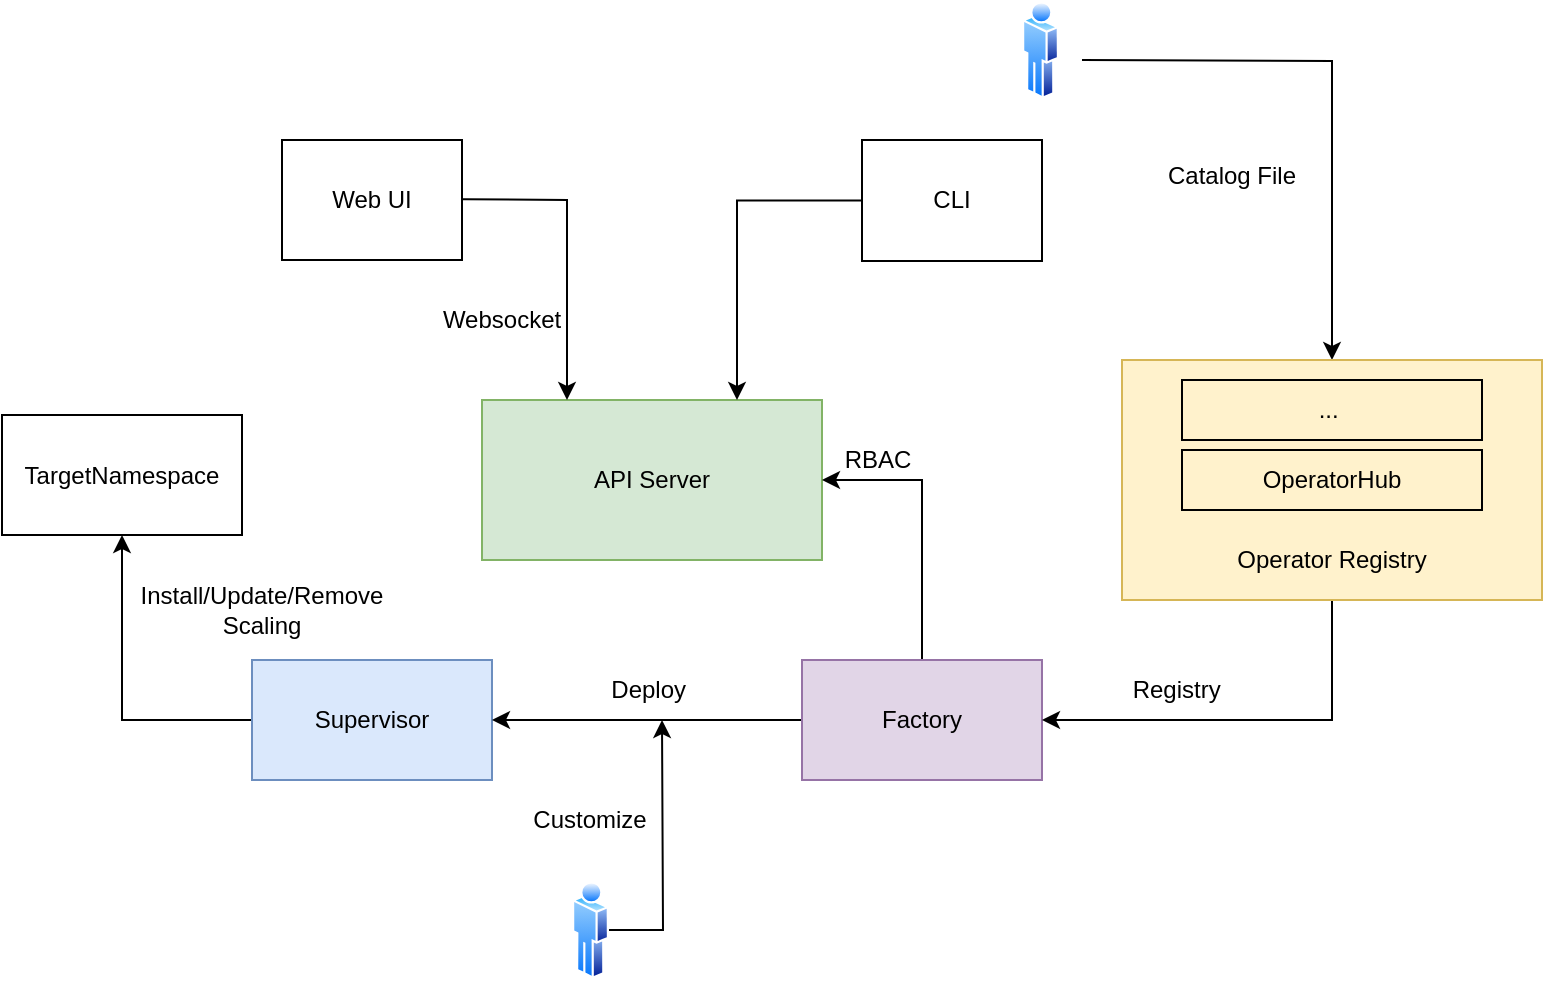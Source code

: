 <mxfile version="13.10.0" type="github">
  <diagram id="vErCu-XSn-gXrVOKf6u0" name="Page-1">
    <mxGraphModel dx="786" dy="491" grid="1" gridSize="10" guides="1" tooltips="1" connect="1" arrows="1" fold="1" page="1" pageScale="1" pageWidth="1169" pageHeight="827" math="0" shadow="0">
      <root>
        <mxCell id="0" />
        <mxCell id="1" parent="0" />
        <mxCell id="kfa0dBnzxTjsRcn_ZWiO-33" style="edgeStyle=orthogonalEdgeStyle;rounded=0;orthogonalLoop=1;jettySize=auto;html=1;" edge="1" parent="1" target="kfa0dBnzxTjsRcn_ZWiO-20">
          <mxGeometry relative="1" as="geometry">
            <mxPoint x="680" y="70" as="sourcePoint" />
          </mxGeometry>
        </mxCell>
        <mxCell id="kfa0dBnzxTjsRcn_ZWiO-1" value="API Server" style="rounded=0;whiteSpace=wrap;html=1;fillColor=#d5e8d4;strokeColor=#82b366;" vertex="1" parent="1">
          <mxGeometry x="380" y="240" width="170" height="80" as="geometry" />
        </mxCell>
        <mxCell id="kfa0dBnzxTjsRcn_ZWiO-7" style="edgeStyle=orthogonalEdgeStyle;rounded=0;orthogonalLoop=1;jettySize=auto;html=1;entryX=0.75;entryY=0;entryDx=0;entryDy=0;" edge="1" parent="1" source="kfa0dBnzxTjsRcn_ZWiO-3" target="kfa0dBnzxTjsRcn_ZWiO-1">
          <mxGeometry relative="1" as="geometry" />
        </mxCell>
        <mxCell id="kfa0dBnzxTjsRcn_ZWiO-3" value="CLI" style="rounded=0;whiteSpace=wrap;html=1;" vertex="1" parent="1">
          <mxGeometry x="570" y="110" width="90" height="60.5" as="geometry" />
        </mxCell>
        <mxCell id="kfa0dBnzxTjsRcn_ZWiO-5" style="edgeStyle=orthogonalEdgeStyle;rounded=0;orthogonalLoop=1;jettySize=auto;html=1;entryX=0.25;entryY=0;entryDx=0;entryDy=0;" edge="1" parent="1" target="kfa0dBnzxTjsRcn_ZWiO-1">
          <mxGeometry relative="1" as="geometry">
            <mxPoint x="350" y="139.5" as="sourcePoint" />
          </mxGeometry>
        </mxCell>
        <mxCell id="kfa0dBnzxTjsRcn_ZWiO-6" value="Web UI" style="rounded=0;whiteSpace=wrap;html=1;" vertex="1" parent="1">
          <mxGeometry x="280" y="110" width="90" height="60" as="geometry" />
        </mxCell>
        <mxCell id="kfa0dBnzxTjsRcn_ZWiO-50" style="edgeStyle=orthogonalEdgeStyle;rounded=0;orthogonalLoop=1;jettySize=auto;html=1;entryX=0.5;entryY=1;entryDx=0;entryDy=0;" edge="1" parent="1" source="kfa0dBnzxTjsRcn_ZWiO-10" target="kfa0dBnzxTjsRcn_ZWiO-53">
          <mxGeometry relative="1" as="geometry">
            <mxPoint x="160" y="350" as="targetPoint" />
          </mxGeometry>
        </mxCell>
        <mxCell id="kfa0dBnzxTjsRcn_ZWiO-10" value="Supervisor" style="rounded=0;whiteSpace=wrap;html=1;fillColor=#dae8fc;strokeColor=#6c8ebf;" vertex="1" parent="1">
          <mxGeometry x="265" y="370" width="120" height="60" as="geometry" />
        </mxCell>
        <mxCell id="kfa0dBnzxTjsRcn_ZWiO-40" style="edgeStyle=orthogonalEdgeStyle;rounded=0;orthogonalLoop=1;jettySize=auto;html=1;entryX=1;entryY=0.5;entryDx=0;entryDy=0;" edge="1" parent="1" source="kfa0dBnzxTjsRcn_ZWiO-11" target="kfa0dBnzxTjsRcn_ZWiO-1">
          <mxGeometry relative="1" as="geometry" />
        </mxCell>
        <mxCell id="kfa0dBnzxTjsRcn_ZWiO-41" style="edgeStyle=orthogonalEdgeStyle;rounded=0;orthogonalLoop=1;jettySize=auto;html=1;" edge="1" parent="1" source="kfa0dBnzxTjsRcn_ZWiO-11" target="kfa0dBnzxTjsRcn_ZWiO-10">
          <mxGeometry relative="1" as="geometry" />
        </mxCell>
        <mxCell id="kfa0dBnzxTjsRcn_ZWiO-11" value="Factory" style="rounded=0;whiteSpace=wrap;html=1;fillColor=#e1d5e7;strokeColor=#9673a6;" vertex="1" parent="1">
          <mxGeometry x="540" y="370" width="120" height="60" as="geometry" />
        </mxCell>
        <mxCell id="kfa0dBnzxTjsRcn_ZWiO-54" style="edgeStyle=orthogonalEdgeStyle;rounded=0;orthogonalLoop=1;jettySize=auto;html=1;exitX=0.5;exitY=1;exitDx=0;exitDy=0;entryX=1;entryY=0.5;entryDx=0;entryDy=0;" edge="1" parent="1" source="kfa0dBnzxTjsRcn_ZWiO-20" target="kfa0dBnzxTjsRcn_ZWiO-11">
          <mxGeometry relative="1" as="geometry" />
        </mxCell>
        <mxCell id="kfa0dBnzxTjsRcn_ZWiO-20" value="" style="rounded=0;whiteSpace=wrap;html=1;align=left;strokeColor=#d6b656;fillColor=#fff2cc;" vertex="1" parent="1">
          <mxGeometry x="700" y="220" width="210" height="120" as="geometry" />
        </mxCell>
        <mxCell id="kfa0dBnzxTjsRcn_ZWiO-28" value="" style="aspect=fixed;perimeter=ellipsePerimeter;html=1;align=center;shadow=0;dashed=0;spacingTop=3;image;image=img/lib/active_directory/user.svg;fillColor=none;" vertex="1" parent="1">
          <mxGeometry x="650" y="40" width="18.5" height="50" as="geometry" />
        </mxCell>
        <mxCell id="kfa0dBnzxTjsRcn_ZWiO-29" value="Catalog File" style="text;html=1;strokeColor=none;fillColor=none;align=center;verticalAlign=middle;whiteSpace=wrap;rounded=0;" vertex="1" parent="1">
          <mxGeometry x="715" y="120" width="80" height="16" as="geometry" />
        </mxCell>
        <mxCell id="kfa0dBnzxTjsRcn_ZWiO-31" value="OperatorHub" style="rounded=0;whiteSpace=wrap;html=1;fillColor=none;" vertex="1" parent="1">
          <mxGeometry x="730" y="265" width="150" height="30" as="geometry" />
        </mxCell>
        <mxCell id="kfa0dBnzxTjsRcn_ZWiO-35" value="RBAC" style="text;html=1;strokeColor=none;fillColor=none;align=center;verticalAlign=middle;whiteSpace=wrap;rounded=0;" vertex="1" parent="1">
          <mxGeometry x="557.5" y="260" width="40" height="20" as="geometry" />
        </mxCell>
        <mxCell id="kfa0dBnzxTjsRcn_ZWiO-44" value="Registry&amp;nbsp;" style="text;html=1;strokeColor=none;fillColor=none;align=center;verticalAlign=middle;whiteSpace=wrap;rounded=0;" vertex="1" parent="1">
          <mxGeometry x="688.5" y="377" width="80" height="16" as="geometry" />
        </mxCell>
        <mxCell id="kfa0dBnzxTjsRcn_ZWiO-45" value="Websocket" style="text;html=1;strokeColor=none;fillColor=none;align=center;verticalAlign=middle;whiteSpace=wrap;rounded=0;" vertex="1" parent="1">
          <mxGeometry x="370" y="190" width="40" height="20" as="geometry" />
        </mxCell>
        <mxCell id="kfa0dBnzxTjsRcn_ZWiO-48" value="...&amp;nbsp;" style="rounded=0;whiteSpace=wrap;html=1;fillColor=none;" vertex="1" parent="1">
          <mxGeometry x="730" y="230" width="150" height="30" as="geometry" />
        </mxCell>
        <mxCell id="kfa0dBnzxTjsRcn_ZWiO-49" value="Deploy&amp;nbsp;" style="text;html=1;strokeColor=none;fillColor=none;align=center;verticalAlign=middle;whiteSpace=wrap;rounded=0;" vertex="1" parent="1">
          <mxGeometry x="425" y="375" width="80" height="20" as="geometry" />
        </mxCell>
        <mxCell id="kfa0dBnzxTjsRcn_ZWiO-51" value="Install/Update/Remove&lt;br&gt;Scaling" style="text;html=1;strokeColor=none;fillColor=none;align=center;verticalAlign=middle;whiteSpace=wrap;rounded=0;" vertex="1" parent="1">
          <mxGeometry x="200" y="330" width="140" height="30" as="geometry" />
        </mxCell>
        <mxCell id="kfa0dBnzxTjsRcn_ZWiO-53" value="TargetNamespace" style="rounded=0;whiteSpace=wrap;html=1;strokeColor=#000000;fillColor=none;" vertex="1" parent="1">
          <mxGeometry x="140" y="247.5" width="120" height="60" as="geometry" />
        </mxCell>
        <mxCell id="kfa0dBnzxTjsRcn_ZWiO-57" value="Operator Registry" style="text;html=1;strokeColor=none;fillColor=none;align=center;verticalAlign=middle;whiteSpace=wrap;rounded=0;" vertex="1" parent="1">
          <mxGeometry x="755" y="307.5" width="100" height="25" as="geometry" />
        </mxCell>
        <mxCell id="kfa0dBnzxTjsRcn_ZWiO-59" style="edgeStyle=orthogonalEdgeStyle;rounded=0;orthogonalLoop=1;jettySize=auto;html=1;" edge="1" parent="1" source="kfa0dBnzxTjsRcn_ZWiO-58">
          <mxGeometry relative="1" as="geometry">
            <mxPoint x="470" y="400" as="targetPoint" />
          </mxGeometry>
        </mxCell>
        <mxCell id="kfa0dBnzxTjsRcn_ZWiO-58" value="" style="aspect=fixed;perimeter=ellipsePerimeter;html=1;align=center;shadow=0;dashed=0;spacingTop=3;image;image=img/lib/active_directory/user.svg;strokeColor=#000000;fillColor=none;" vertex="1" parent="1">
          <mxGeometry x="425" y="480" width="18.5" height="50" as="geometry" />
        </mxCell>
        <mxCell id="kfa0dBnzxTjsRcn_ZWiO-61" value="Customize" style="text;html=1;strokeColor=none;fillColor=none;align=center;verticalAlign=middle;whiteSpace=wrap;rounded=0;" vertex="1" parent="1">
          <mxGeometry x="397.13" y="440" width="74.25" height="20" as="geometry" />
        </mxCell>
      </root>
    </mxGraphModel>
  </diagram>
</mxfile>

